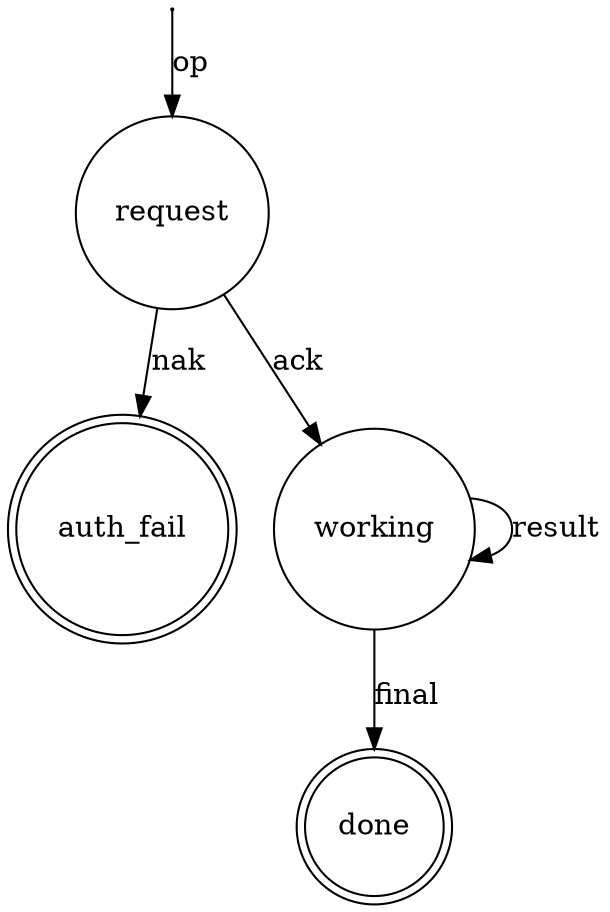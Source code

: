 // Copyright 2008, Engine Yard, Inc.
graph auth_agent {
	node [shape=circle];
	edge [dir=forward];
	
	start [label="" height=0.0 width=0.0 shape=circle];
	request;
	auth_fail [shape=doublecircle];
	working;
	done [shape=doublecircle];
	
	start -- request [label="op",dir="forward"];
	request -- auth_fail [label="nak"];
	request -- working [label=ack];
	working -- working [label=result];
	working -- done [label=final];
}

